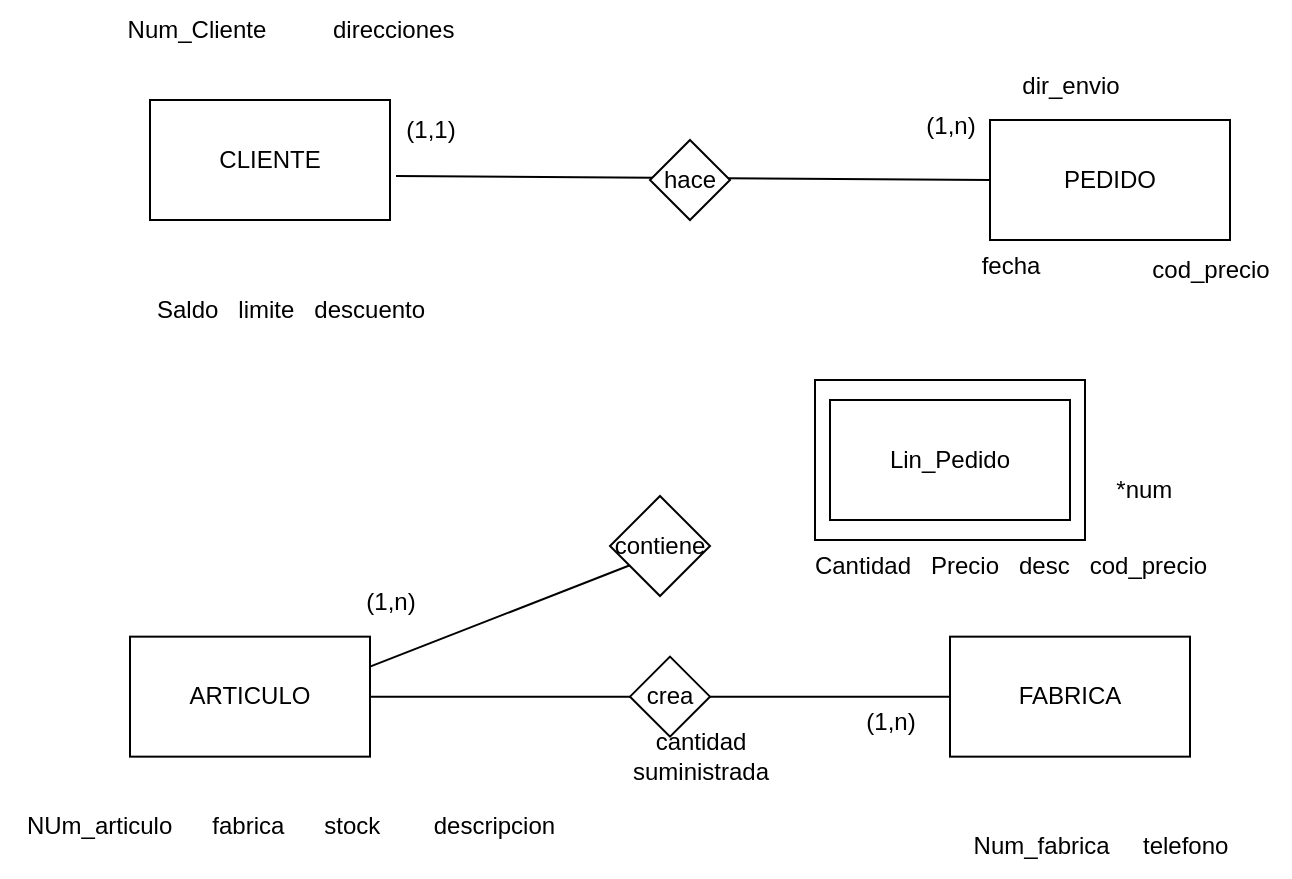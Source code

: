 <mxfile version="24.7.16">
  <diagram name="Página-1" id="ggVTarNz9FR4x0iLIGYC">
    <mxGraphModel dx="794" dy="724" grid="1" gridSize="10" guides="1" tooltips="1" connect="1" arrows="1" fold="1" page="1" pageScale="1" pageWidth="827" pageHeight="1169" math="0" shadow="0">
      <root>
        <mxCell id="0" />
        <mxCell id="1" parent="0" />
        <mxCell id="zS6jcurBWLkxmYHvAaZN-1" value="CLIENTE" style="whiteSpace=wrap;html=1;" vertex="1" parent="1">
          <mxGeometry x="90" y="100" width="120" height="60" as="geometry" />
        </mxCell>
        <mxCell id="zS6jcurBWLkxmYHvAaZN-2" value="ARTICULO" style="whiteSpace=wrap;html=1;" vertex="1" parent="1">
          <mxGeometry x="80" y="368.33" width="120" height="60" as="geometry" />
        </mxCell>
        <mxCell id="zS6jcurBWLkxmYHvAaZN-3" value="Saldo&amp;nbsp; &amp;nbsp;limite&amp;nbsp; &amp;nbsp;descuento" style="text;html=1;align=center;verticalAlign=middle;resizable=0;points=[];autosize=1;strokeColor=none;fillColor=none;" vertex="1" parent="1">
          <mxGeometry x="80" y="190" width="160" height="30" as="geometry" />
        </mxCell>
        <mxCell id="zS6jcurBWLkxmYHvAaZN-4" value="Num_Cliente&amp;nbsp; &amp;nbsp; &amp;nbsp; &amp;nbsp; &amp;nbsp; direcciones" style="text;html=1;align=center;verticalAlign=middle;resizable=0;points=[];autosize=1;strokeColor=none;fillColor=none;" vertex="1" parent="1">
          <mxGeometry x="65" y="50" width="190" height="30" as="geometry" />
        </mxCell>
        <mxCell id="zS6jcurBWLkxmYHvAaZN-5" value="NUm_articulo&amp;nbsp; &amp;nbsp; &amp;nbsp; fabrica&amp;nbsp; &amp;nbsp; &amp;nbsp; stock&amp;nbsp; &amp;nbsp; &amp;nbsp; &amp;nbsp; descripcion" style="text;html=1;align=center;verticalAlign=middle;resizable=0;points=[];autosize=1;strokeColor=none;fillColor=none;" vertex="1" parent="1">
          <mxGeometry x="15" y="448.33" width="290" height="30" as="geometry" />
        </mxCell>
        <mxCell id="zS6jcurBWLkxmYHvAaZN-6" value="PEDIDO" style="whiteSpace=wrap;html=1;" vertex="1" parent="1">
          <mxGeometry x="510" y="110" width="120" height="60" as="geometry" />
        </mxCell>
        <mxCell id="zS6jcurBWLkxmYHvAaZN-7" value="FABRICA" style="whiteSpace=wrap;html=1;" vertex="1" parent="1">
          <mxGeometry x="490" y="368.33" width="120" height="60" as="geometry" />
        </mxCell>
        <mxCell id="zS6jcurBWLkxmYHvAaZN-8" value="Num_fabrica&amp;nbsp; &amp;nbsp; &amp;nbsp;telefono" style="text;html=1;align=center;verticalAlign=middle;resizable=0;points=[];autosize=1;strokeColor=none;fillColor=none;" vertex="1" parent="1">
          <mxGeometry x="490" y="458.33" width="150" height="30" as="geometry" />
        </mxCell>
        <mxCell id="zS6jcurBWLkxmYHvAaZN-9" value="" style="endArrow=none;html=1;rounded=0;entryX=0;entryY=0.5;entryDx=0;entryDy=0;exitX=1.025;exitY=0.633;exitDx=0;exitDy=0;exitPerimeter=0;" edge="1" parent="1" source="zS6jcurBWLkxmYHvAaZN-1" target="zS6jcurBWLkxmYHvAaZN-6">
          <mxGeometry width="50" height="50" relative="1" as="geometry">
            <mxPoint x="310" y="400" as="sourcePoint" />
            <mxPoint x="360" y="350" as="targetPoint" />
          </mxGeometry>
        </mxCell>
        <mxCell id="zS6jcurBWLkxmYHvAaZN-10" value="hace" style="rhombus;whiteSpace=wrap;html=1;" vertex="1" parent="1">
          <mxGeometry x="340" y="120" width="40" height="40" as="geometry" />
        </mxCell>
        <mxCell id="zS6jcurBWLkxmYHvAaZN-11" value="(1,n)" style="text;html=1;align=center;verticalAlign=middle;resizable=0;points=[];autosize=1;strokeColor=none;fillColor=none;" vertex="1" parent="1">
          <mxGeometry x="465" y="98" width="50" height="30" as="geometry" />
        </mxCell>
        <mxCell id="zS6jcurBWLkxmYHvAaZN-12" value="(1,1)" style="text;html=1;align=center;verticalAlign=middle;resizable=0;points=[];autosize=1;strokeColor=none;fillColor=none;" vertex="1" parent="1">
          <mxGeometry x="205" y="100" width="50" height="30" as="geometry" />
        </mxCell>
        <mxCell id="zS6jcurBWLkxmYHvAaZN-15" value="" style="endArrow=none;html=1;rounded=0;entryX=0.25;entryY=1;entryDx=0;entryDy=0;exitX=1;exitY=0.25;exitDx=0;exitDy=0;" edge="1" parent="1" source="zS6jcurBWLkxmYHvAaZN-2">
          <mxGeometry width="50" height="50" relative="1" as="geometry">
            <mxPoint x="200" y="383.33" as="sourcePoint" />
            <mxPoint x="336.667" y="329.997" as="targetPoint" />
          </mxGeometry>
        </mxCell>
        <mxCell id="zS6jcurBWLkxmYHvAaZN-14" value="contiene" style="rhombus;whiteSpace=wrap;html=1;" vertex="1" parent="1">
          <mxGeometry x="320" y="298" width="50" height="50" as="geometry" />
        </mxCell>
        <mxCell id="zS6jcurBWLkxmYHvAaZN-16" value="" style="endArrow=none;html=1;rounded=0;exitX=1;exitY=0.5;exitDx=0;exitDy=0;entryX=0;entryY=0.5;entryDx=0;entryDy=0;" edge="1" parent="1" source="zS6jcurBWLkxmYHvAaZN-17" target="zS6jcurBWLkxmYHvAaZN-7">
          <mxGeometry width="50" height="50" relative="1" as="geometry">
            <mxPoint x="290" y="438.33" as="sourcePoint" />
            <mxPoint x="340" y="388.33" as="targetPoint" />
          </mxGeometry>
        </mxCell>
        <mxCell id="zS6jcurBWLkxmYHvAaZN-18" value="" style="endArrow=none;html=1;rounded=0;exitX=1;exitY=0.5;exitDx=0;exitDy=0;entryX=0;entryY=0.5;entryDx=0;entryDy=0;" edge="1" parent="1" source="zS6jcurBWLkxmYHvAaZN-2" target="zS6jcurBWLkxmYHvAaZN-17">
          <mxGeometry width="50" height="50" relative="1" as="geometry">
            <mxPoint x="200" y="398.33" as="sourcePoint" />
            <mxPoint x="490" y="398.33" as="targetPoint" />
          </mxGeometry>
        </mxCell>
        <mxCell id="zS6jcurBWLkxmYHvAaZN-17" value="crea" style="rhombus;whiteSpace=wrap;html=1;" vertex="1" parent="1">
          <mxGeometry x="330" y="378.33" width="40" height="40" as="geometry" />
        </mxCell>
        <mxCell id="zS6jcurBWLkxmYHvAaZN-20" value="(1,n)" style="text;html=1;align=center;verticalAlign=middle;resizable=0;points=[];autosize=1;strokeColor=none;fillColor=none;" vertex="1" parent="1">
          <mxGeometry x="185" y="336.33" width="50" height="30" as="geometry" />
        </mxCell>
        <mxCell id="zS6jcurBWLkxmYHvAaZN-21" value="(1,n)" style="text;html=1;align=center;verticalAlign=middle;resizable=0;points=[];autosize=1;strokeColor=none;fillColor=none;" vertex="1" parent="1">
          <mxGeometry x="435" y="396.33" width="50" height="30" as="geometry" />
        </mxCell>
        <mxCell id="zS6jcurBWLkxmYHvAaZN-22" value="cantidad&lt;div&gt;suministrada&lt;/div&gt;" style="text;html=1;align=center;verticalAlign=middle;resizable=0;points=[];autosize=1;strokeColor=none;fillColor=none;" vertex="1" parent="1">
          <mxGeometry x="320" y="408.33" width="90" height="40" as="geometry" />
        </mxCell>
        <mxCell id="zS6jcurBWLkxmYHvAaZN-23" value="Lin_Pedido" style="whiteSpace=wrap;html=1;" vertex="1" parent="1">
          <mxGeometry x="430" y="250" width="120" height="60" as="geometry" />
        </mxCell>
        <mxCell id="zS6jcurBWLkxmYHvAaZN-24" value="" style="whiteSpace=wrap;html=1;fillColor=none;" vertex="1" parent="1">
          <mxGeometry x="422.5" y="240" width="135" height="80" as="geometry" />
        </mxCell>
        <mxCell id="zS6jcurBWLkxmYHvAaZN-26" value="Cantidad&amp;nbsp; &amp;nbsp;Precio&amp;nbsp; &amp;nbsp;desc&amp;nbsp; &amp;nbsp;cod_precio" style="text;html=1;align=center;verticalAlign=middle;resizable=0;points=[];autosize=1;strokeColor=none;fillColor=none;" vertex="1" parent="1">
          <mxGeometry x="410" y="318" width="220" height="30" as="geometry" />
        </mxCell>
        <mxCell id="zS6jcurBWLkxmYHvAaZN-27" value="&amp;nbsp;*num" style="text;html=1;align=center;verticalAlign=middle;resizable=0;points=[];autosize=1;strokeColor=none;fillColor=none;" vertex="1" parent="1">
          <mxGeometry x="560" y="280" width="50" height="30" as="geometry" />
        </mxCell>
        <mxCell id="zS6jcurBWLkxmYHvAaZN-28" value="cod_precio" style="text;html=1;align=center;verticalAlign=middle;resizable=0;points=[];autosize=1;strokeColor=none;fillColor=none;" vertex="1" parent="1">
          <mxGeometry x="580" y="170" width="80" height="30" as="geometry" />
        </mxCell>
        <mxCell id="zS6jcurBWLkxmYHvAaZN-29" value="fecha" style="text;html=1;align=center;verticalAlign=middle;resizable=0;points=[];autosize=1;strokeColor=none;fillColor=none;" vertex="1" parent="1">
          <mxGeometry x="495" y="168" width="50" height="30" as="geometry" />
        </mxCell>
        <mxCell id="zS6jcurBWLkxmYHvAaZN-30" value="dir_envio" style="text;html=1;align=center;verticalAlign=middle;resizable=0;points=[];autosize=1;strokeColor=none;fillColor=none;" vertex="1" parent="1">
          <mxGeometry x="515" y="78" width="70" height="30" as="geometry" />
        </mxCell>
      </root>
    </mxGraphModel>
  </diagram>
</mxfile>
